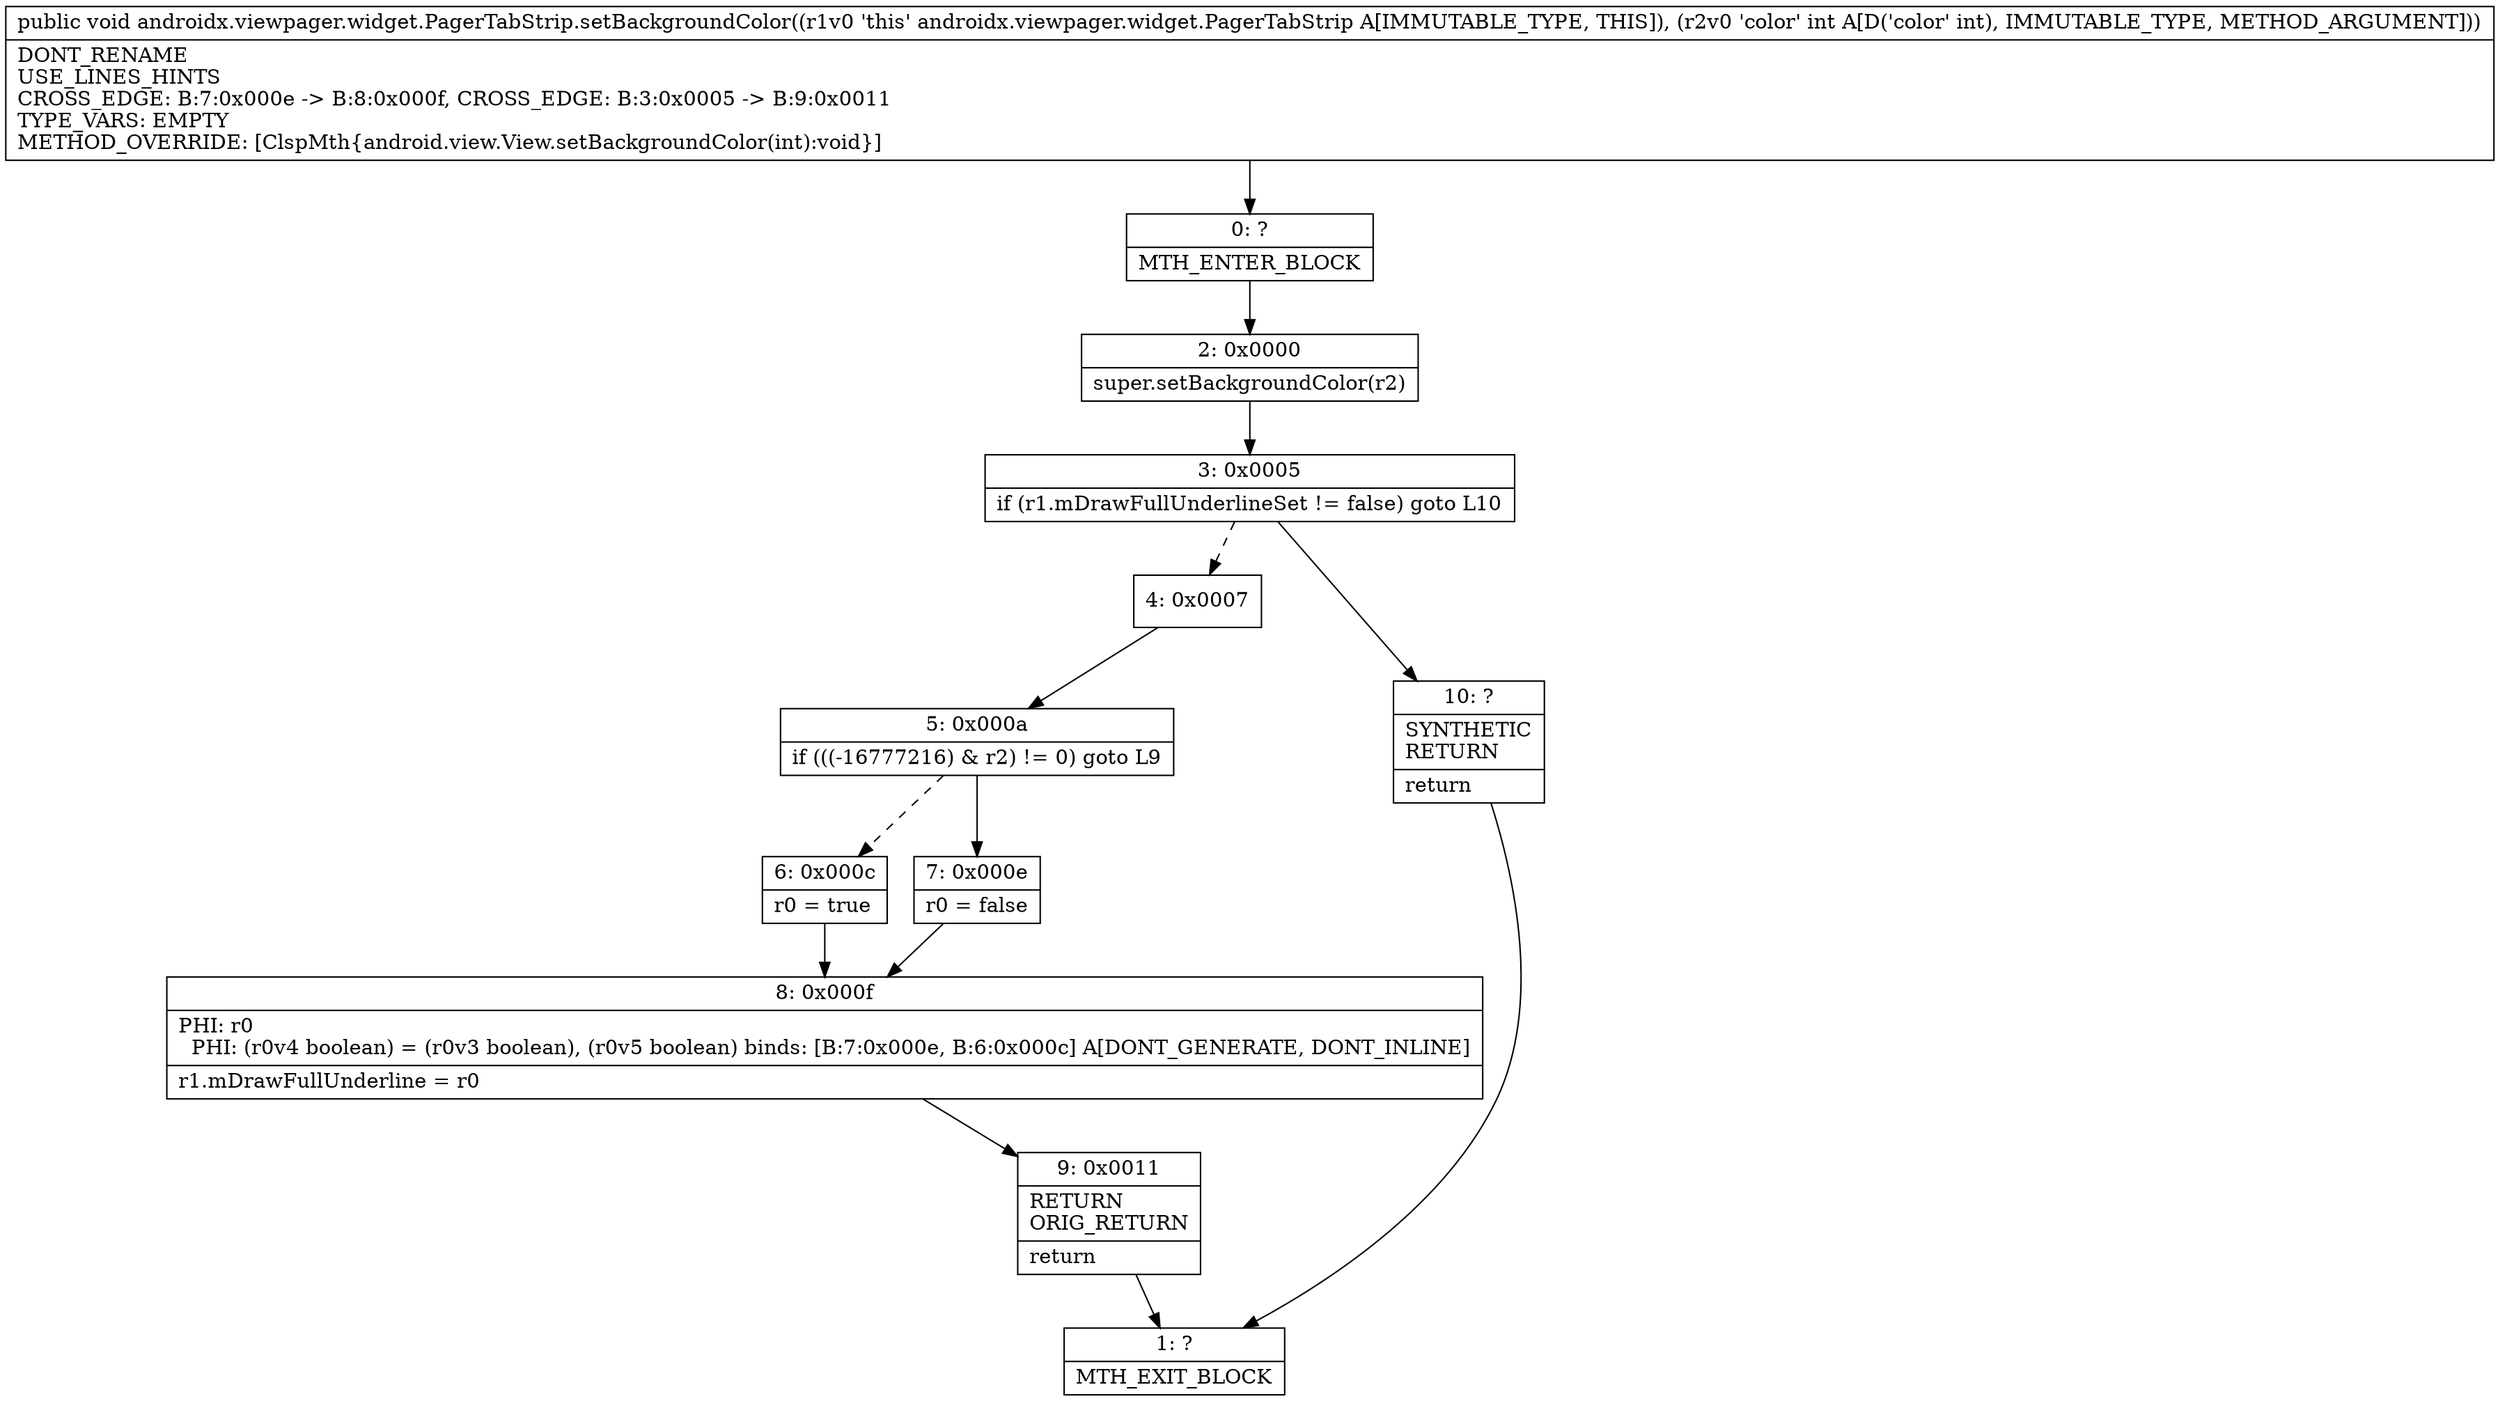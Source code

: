 digraph "CFG forandroidx.viewpager.widget.PagerTabStrip.setBackgroundColor(I)V" {
Node_0 [shape=record,label="{0\:\ ?|MTH_ENTER_BLOCK\l}"];
Node_2 [shape=record,label="{2\:\ 0x0000|super.setBackgroundColor(r2)\l}"];
Node_3 [shape=record,label="{3\:\ 0x0005|if (r1.mDrawFullUnderlineSet != false) goto L10\l}"];
Node_4 [shape=record,label="{4\:\ 0x0007}"];
Node_5 [shape=record,label="{5\:\ 0x000a|if (((\-16777216) & r2) != 0) goto L9\l}"];
Node_6 [shape=record,label="{6\:\ 0x000c|r0 = true\l}"];
Node_8 [shape=record,label="{8\:\ 0x000f|PHI: r0 \l  PHI: (r0v4 boolean) = (r0v3 boolean), (r0v5 boolean) binds: [B:7:0x000e, B:6:0x000c] A[DONT_GENERATE, DONT_INLINE]\l|r1.mDrawFullUnderline = r0\l}"];
Node_9 [shape=record,label="{9\:\ 0x0011|RETURN\lORIG_RETURN\l|return\l}"];
Node_1 [shape=record,label="{1\:\ ?|MTH_EXIT_BLOCK\l}"];
Node_7 [shape=record,label="{7\:\ 0x000e|r0 = false\l}"];
Node_10 [shape=record,label="{10\:\ ?|SYNTHETIC\lRETURN\l|return\l}"];
MethodNode[shape=record,label="{public void androidx.viewpager.widget.PagerTabStrip.setBackgroundColor((r1v0 'this' androidx.viewpager.widget.PagerTabStrip A[IMMUTABLE_TYPE, THIS]), (r2v0 'color' int A[D('color' int), IMMUTABLE_TYPE, METHOD_ARGUMENT]))  | DONT_RENAME\lUSE_LINES_HINTS\lCROSS_EDGE: B:7:0x000e \-\> B:8:0x000f, CROSS_EDGE: B:3:0x0005 \-\> B:9:0x0011\lTYPE_VARS: EMPTY\lMETHOD_OVERRIDE: [ClspMth\{android.view.View.setBackgroundColor(int):void\}]\l}"];
MethodNode -> Node_0;Node_0 -> Node_2;
Node_2 -> Node_3;
Node_3 -> Node_4[style=dashed];
Node_3 -> Node_10;
Node_4 -> Node_5;
Node_5 -> Node_6[style=dashed];
Node_5 -> Node_7;
Node_6 -> Node_8;
Node_8 -> Node_9;
Node_9 -> Node_1;
Node_7 -> Node_8;
Node_10 -> Node_1;
}

